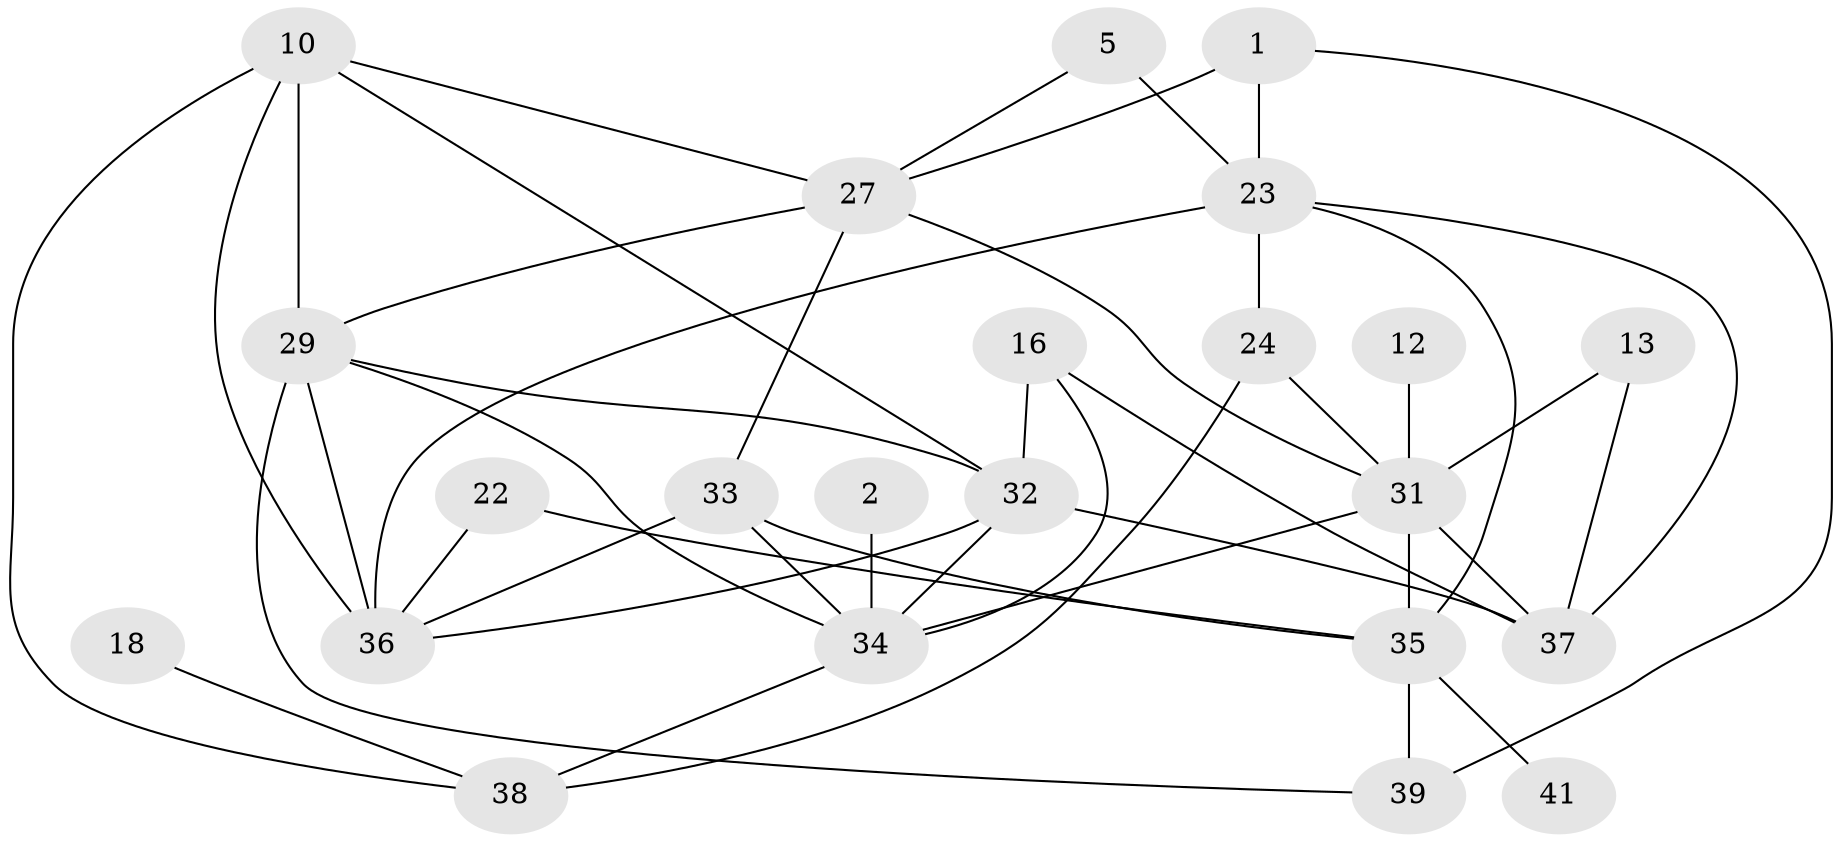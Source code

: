 // original degree distribution, {2: 0.18072289156626506, 3: 0.26506024096385544, 1: 0.1686746987951807, 4: 0.07228915662650602, 0: 0.20481927710843373, 6: 0.03614457831325301, 5: 0.07228915662650602}
// Generated by graph-tools (version 1.1) at 2025/49/03/09/25 03:49:09]
// undirected, 23 vertices, 45 edges
graph export_dot {
graph [start="1"]
  node [color=gray90,style=filled];
  1;
  2;
  5;
  10;
  12;
  13;
  16;
  18;
  22;
  23;
  24;
  27;
  29;
  31;
  32;
  33;
  34;
  35;
  36;
  37;
  38;
  39;
  41;
  1 -- 23 [weight=1.0];
  1 -- 27 [weight=1.0];
  1 -- 39 [weight=1.0];
  2 -- 34 [weight=1.0];
  5 -- 23 [weight=1.0];
  5 -- 27 [weight=1.0];
  10 -- 27 [weight=1.0];
  10 -- 29 [weight=1.0];
  10 -- 32 [weight=1.0];
  10 -- 36 [weight=1.0];
  10 -- 38 [weight=1.0];
  12 -- 31 [weight=1.0];
  13 -- 31 [weight=1.0];
  13 -- 37 [weight=1.0];
  16 -- 32 [weight=1.0];
  16 -- 34 [weight=1.0];
  16 -- 37 [weight=1.0];
  18 -- 38 [weight=1.0];
  22 -- 35 [weight=1.0];
  22 -- 36 [weight=1.0];
  23 -- 24 [weight=1.0];
  23 -- 35 [weight=1.0];
  23 -- 36 [weight=1.0];
  23 -- 37 [weight=1.0];
  24 -- 31 [weight=1.0];
  24 -- 38 [weight=1.0];
  27 -- 29 [weight=1.0];
  27 -- 31 [weight=1.0];
  27 -- 33 [weight=1.0];
  29 -- 32 [weight=1.0];
  29 -- 34 [weight=1.0];
  29 -- 36 [weight=2.0];
  29 -- 39 [weight=1.0];
  31 -- 34 [weight=1.0];
  31 -- 35 [weight=3.0];
  31 -- 37 [weight=1.0];
  32 -- 34 [weight=1.0];
  32 -- 36 [weight=1.0];
  32 -- 37 [weight=1.0];
  33 -- 34 [weight=1.0];
  33 -- 35 [weight=1.0];
  33 -- 36 [weight=1.0];
  34 -- 38 [weight=1.0];
  35 -- 39 [weight=2.0];
  35 -- 41 [weight=1.0];
}
